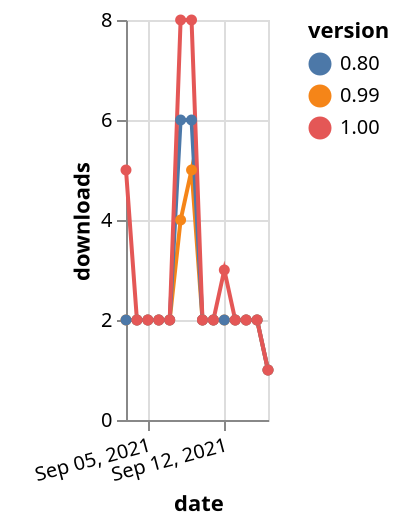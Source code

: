 {"$schema": "https://vega.github.io/schema/vega-lite/v5.json", "description": "A simple bar chart with embedded data.", "data": {"values": [{"date": "2021-09-03", "total": 3446, "delta": 2, "version": "0.99"}, {"date": "2021-09-04", "total": 3448, "delta": 2, "version": "0.99"}, {"date": "2021-09-05", "total": 3450, "delta": 2, "version": "0.99"}, {"date": "2021-09-06", "total": 3452, "delta": 2, "version": "0.99"}, {"date": "2021-09-07", "total": 3454, "delta": 2, "version": "0.99"}, {"date": "2021-09-08", "total": 3458, "delta": 4, "version": "0.99"}, {"date": "2021-09-09", "total": 3463, "delta": 5, "version": "0.99"}, {"date": "2021-09-10", "total": 3465, "delta": 2, "version": "0.99"}, {"date": "2021-09-11", "total": 3467, "delta": 2, "version": "0.99"}, {"date": "2021-09-12", "total": 3469, "delta": 2, "version": "0.99"}, {"date": "2021-09-13", "total": 3471, "delta": 2, "version": "0.99"}, {"date": "2021-09-14", "total": 3473, "delta": 2, "version": "0.99"}, {"date": "2021-09-15", "total": 3475, "delta": 2, "version": "0.99"}, {"date": "2021-09-16", "total": 3476, "delta": 1, "version": "0.99"}, {"date": "2021-09-03", "total": 3857, "delta": 2, "version": "0.80"}, {"date": "2021-09-04", "total": 3859, "delta": 2, "version": "0.80"}, {"date": "2021-09-05", "total": 3861, "delta": 2, "version": "0.80"}, {"date": "2021-09-06", "total": 3863, "delta": 2, "version": "0.80"}, {"date": "2021-09-07", "total": 3865, "delta": 2, "version": "0.80"}, {"date": "2021-09-08", "total": 3871, "delta": 6, "version": "0.80"}, {"date": "2021-09-09", "total": 3877, "delta": 6, "version": "0.80"}, {"date": "2021-09-10", "total": 3879, "delta": 2, "version": "0.80"}, {"date": "2021-09-11", "total": 3881, "delta": 2, "version": "0.80"}, {"date": "2021-09-12", "total": 3883, "delta": 2, "version": "0.80"}, {"date": "2021-09-13", "total": 3885, "delta": 2, "version": "0.80"}, {"date": "2021-09-14", "total": 3887, "delta": 2, "version": "0.80"}, {"date": "2021-09-15", "total": 3889, "delta": 2, "version": "0.80"}, {"date": "2021-09-16", "total": 3890, "delta": 1, "version": "0.80"}, {"date": "2021-09-03", "total": 3890, "delta": 5, "version": "1.00"}, {"date": "2021-09-04", "total": 3892, "delta": 2, "version": "1.00"}, {"date": "2021-09-05", "total": 3894, "delta": 2, "version": "1.00"}, {"date": "2021-09-06", "total": 3896, "delta": 2, "version": "1.00"}, {"date": "2021-09-07", "total": 3898, "delta": 2, "version": "1.00"}, {"date": "2021-09-08", "total": 3906, "delta": 8, "version": "1.00"}, {"date": "2021-09-09", "total": 3914, "delta": 8, "version": "1.00"}, {"date": "2021-09-10", "total": 3916, "delta": 2, "version": "1.00"}, {"date": "2021-09-11", "total": 3918, "delta": 2, "version": "1.00"}, {"date": "2021-09-12", "total": 3921, "delta": 3, "version": "1.00"}, {"date": "2021-09-13", "total": 3923, "delta": 2, "version": "1.00"}, {"date": "2021-09-14", "total": 3925, "delta": 2, "version": "1.00"}, {"date": "2021-09-15", "total": 3927, "delta": 2, "version": "1.00"}, {"date": "2021-09-16", "total": 3928, "delta": 1, "version": "1.00"}]}, "width": "container", "mark": {"type": "line", "point": {"filled": true}}, "encoding": {"x": {"field": "date", "type": "temporal", "timeUnit": "yearmonthdate", "title": "date", "axis": {"labelAngle": -15}}, "y": {"field": "delta", "type": "quantitative", "title": "downloads"}, "color": {"field": "version", "type": "nominal"}, "tooltip": {"field": "delta"}}}